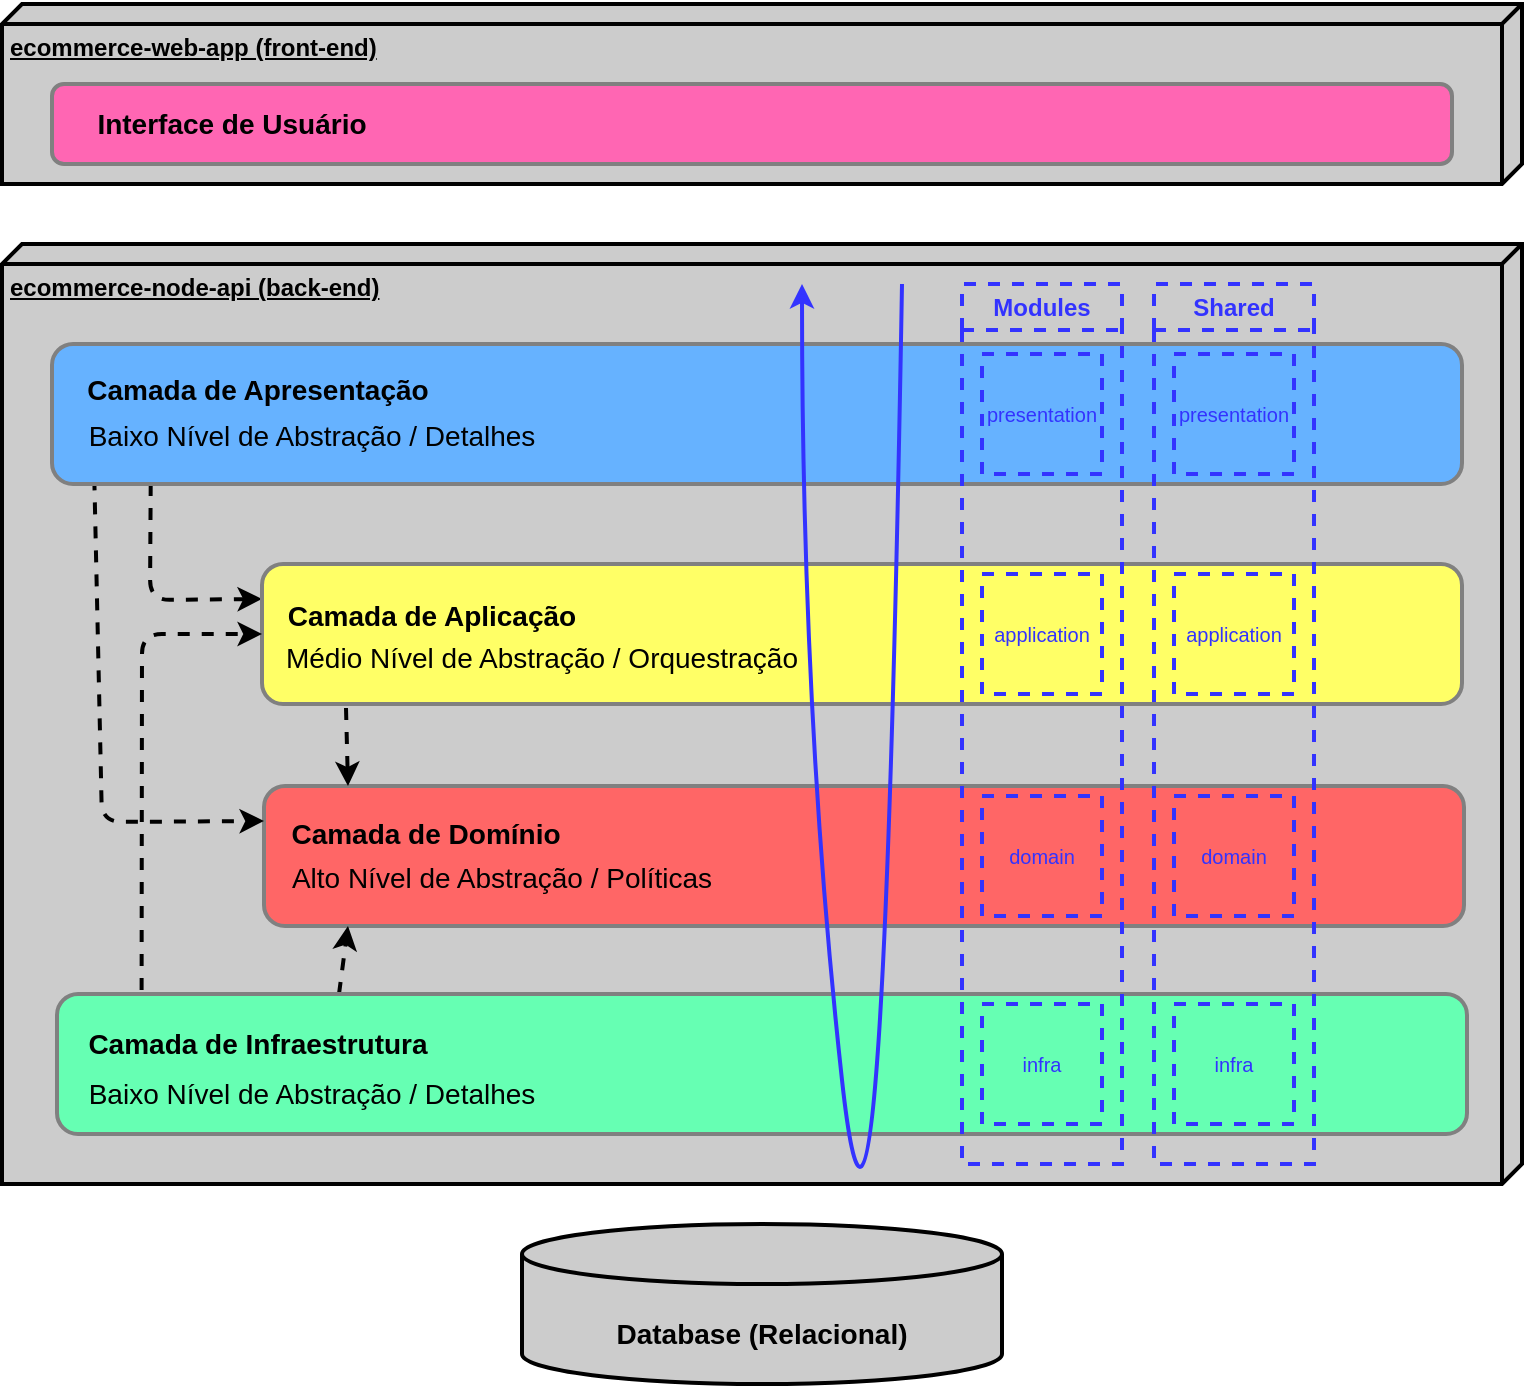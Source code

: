 <mxfile>
    <diagram id="NcIxeV4igUPX3qgqgexm" name="Arquitetura em Camadas">
        <mxGraphModel dx="659" dy="560" grid="1" gridSize="10" guides="1" tooltips="1" connect="1" arrows="1" fold="1" page="1" pageScale="1" pageWidth="850" pageHeight="1100" math="0" shadow="0">
            <root>
                <mxCell id="0"/>
                <mxCell id="1" parent="0"/>
                <mxCell id="2" value="&lt;b&gt;ecommerce-node-api (back-end)&lt;/b&gt;" style="verticalAlign=top;align=left;spacingTop=8;spacingLeft=2;spacingRight=12;shape=cube;size=10;direction=south;fontStyle=4;html=1;strokeWidth=2;fillColor=#CCCCCC;fontColor=#000000;" parent="1" vertex="1">
                    <mxGeometry x="50" y="140" width="760" height="470" as="geometry"/>
                </mxCell>
                <mxCell id="3" value="&lt;b&gt;ecommerce-web-app (front-end)&lt;/b&gt;" style="verticalAlign=top;align=left;spacingTop=8;spacingLeft=2;spacingRight=12;shape=cube;size=10;direction=south;fontStyle=4;html=1;strokeWidth=2;fillColor=#CCCCCC;fontColor=#000000;" parent="1" vertex="1">
                    <mxGeometry x="50" y="20" width="760" height="90" as="geometry"/>
                </mxCell>
                <mxCell id="6" value="" style="group" parent="1" vertex="1" connectable="0">
                    <mxGeometry x="310" y="630" width="240" height="80" as="geometry"/>
                </mxCell>
                <mxCell id="4" value="" style="shape=cylinder3;whiteSpace=wrap;html=1;boundedLbl=1;backgroundOutline=1;size=15;strokeWidth=2;fontColor=#000000;fillColor=#CCCCCC;" parent="6" vertex="1">
                    <mxGeometry width="240" height="80" as="geometry"/>
                </mxCell>
                <mxCell id="5" value="Database (Relacional)" style="text;html=1;strokeColor=none;fillColor=none;align=center;verticalAlign=middle;whiteSpace=wrap;rounded=0;strokeWidth=2;fontColor=#000000;fontStyle=1;fontSize=14;" parent="6" vertex="1">
                    <mxGeometry x="40" y="40" width="160" height="30" as="geometry"/>
                </mxCell>
                <mxCell id="7" value="" style="rounded=1;whiteSpace=wrap;html=1;strokeWidth=2;fontSize=14;fontColor=#000000;fillColor=#FF6666;strokeColor=#808080;points=[[0,0,0,0,0],[0,0.24,0,0,0],[0,0.5,0,0,0],[0,0.76,0,0,0],[0,1,0,0,0],[0.07,0,0,0,0],[0.07,1,0,0,0],[0.5,0,0,0,0],[0.5,1,0,0,0],[0.75,0,0,0,0],[0.75,1,0,0,0],[1,0,0,0,0],[1,0.26,0,0,0],[1,0.5,0,0,0],[1,0.76,0,0,0],[1,1,0,0,0]];" parent="1" vertex="1">
                    <mxGeometry x="181" y="411" width="600" height="70" as="geometry"/>
                </mxCell>
                <mxCell id="8" value="Camada de Domínio" style="text;html=1;strokeColor=none;fillColor=none;align=center;verticalAlign=middle;whiteSpace=wrap;rounded=0;strokeWidth=2;fontSize=14;fontColor=#000000;fontStyle=1" parent="1" vertex="1">
                    <mxGeometry x="187" y="420" width="150" height="30" as="geometry"/>
                </mxCell>
                <mxCell id="22" style="edgeStyle=none;html=1;exitX=0.07;exitY=1;exitDx=0;exitDy=0;exitPerimeter=0;entryX=0;entryY=0.25;entryDx=0;entryDy=0;fontSize=14;fontColor=#000000;dashed=1;strokeWidth=2;strokeColor=#000000;" parent="1" source="9" target="13" edge="1">
                    <mxGeometry relative="1" as="geometry">
                        <Array as="points">
                            <mxPoint x="124" y="318"/>
                        </Array>
                    </mxGeometry>
                </mxCell>
                <mxCell id="23" style="edgeStyle=none;html=1;exitX=0.03;exitY=0.96;exitDx=0;exitDy=0;exitPerimeter=0;entryX=0;entryY=0.25;entryDx=0;entryDy=0;dashed=1;strokeColor=#000000;strokeWidth=2;fontSize=14;fontColor=#000000;" parent="1" source="9" target="7" edge="1">
                    <mxGeometry relative="1" as="geometry">
                        <Array as="points">
                            <mxPoint x="100" y="429"/>
                        </Array>
                    </mxGeometry>
                </mxCell>
                <mxCell id="9" value="" style="rounded=1;whiteSpace=wrap;html=1;strokeWidth=2;fontSize=14;fontColor=#000000;fillColor=#66B2FF;strokeColor=#808080;points=[[0,0,0,0,0],[0,0.26,0,0,0],[0,0.5,0,0,0],[0,0.74,0,0,0],[0,1,0,0,0],[0.03,0.96,0,0,0],[0.07,1,0,0,0],[0.25,0,0,0,0],[0.5,0,0,0,0],[0.75,0,0,0,0],[0.75,1,0,0,0],[1,0,0,0,0],[1,0.26,0,0,0],[1,0.5,0,0,0],[1,0.76,0,0,0],[1,1,0,0,0]];" parent="1" vertex="1">
                    <mxGeometry x="75" y="190" width="705" height="70" as="geometry"/>
                </mxCell>
                <mxCell id="10" value="Camada de Apresentação" style="text;html=1;strokeColor=none;fillColor=none;align=center;verticalAlign=middle;whiteSpace=wrap;rounded=0;strokeWidth=2;fontSize=14;fontColor=#000000;fontStyle=1" parent="1" vertex="1">
                    <mxGeometry x="88" y="198" width="180" height="30" as="geometry"/>
                </mxCell>
                <mxCell id="11" value="" style="rounded=1;whiteSpace=wrap;html=1;strokeWidth=2;fontSize=14;fontColor=#000000;fillColor=#FF66B3;strokeColor=#808080;" parent="1" vertex="1">
                    <mxGeometry x="75" y="60" width="700" height="40" as="geometry"/>
                </mxCell>
                <mxCell id="12" value="Interface de Usuário" style="text;html=1;strokeColor=none;fillColor=none;align=center;verticalAlign=middle;whiteSpace=wrap;rounded=0;strokeWidth=2;fontSize=14;fontColor=#000000;fontStyle=1" parent="1" vertex="1">
                    <mxGeometry x="90" y="65" width="150" height="30" as="geometry"/>
                </mxCell>
                <mxCell id="26" style="edgeStyle=none;html=1;exitX=0.07;exitY=1;exitDx=0;exitDy=2;exitPerimeter=0;entryX=0.07;entryY=0;entryDx=0;entryDy=0;entryPerimeter=0;dashed=1;strokeColor=#000000;strokeWidth=2;fontSize=14;fontColor=#000000;" parent="1" source="13" target="7" edge="1">
                    <mxGeometry relative="1" as="geometry"/>
                </mxCell>
                <mxCell id="13" value="" style="rounded=1;whiteSpace=wrap;html=1;strokeWidth=2;fontSize=14;fontColor=#000000;fillColor=#FFFF66;strokeColor=#808080;points=[[0,0,0,0,0],[0,0.24,0,0,0],[0,0.5,0,0,0],[0,0.76,0,0,0],[0,1,0,0,0],[0.07,1,0,0,2],[0.25,0,0,0,0],[0.5,0,0,0,0],[0.5,1,0,0,0],[0.75,0,0,0,0],[0.75,1,0,0,0],[1,0,0,0,0],[1,0.26,0,0,0],[1,0.5,0,0,0],[1,0.76,0,0,0],[1,1,0,0,0]];" parent="1" vertex="1">
                    <mxGeometry x="180" y="300" width="600" height="70" as="geometry"/>
                </mxCell>
                <mxCell id="14" value="Camada de Aplicação" style="text;html=1;strokeColor=none;fillColor=none;align=center;verticalAlign=middle;whiteSpace=wrap;rounded=0;strokeWidth=2;fontSize=14;fontColor=#000000;fontStyle=1" parent="1" vertex="1">
                    <mxGeometry x="190" y="311" width="150" height="30" as="geometry"/>
                </mxCell>
                <mxCell id="28" style="edgeStyle=none;html=1;exitX=0.06;exitY=0;exitDx=0;exitDy=-2;exitPerimeter=0;entryX=0;entryY=0.5;entryDx=0;entryDy=0;entryPerimeter=0;dashed=1;strokeColor=#000000;strokeWidth=2;fontSize=14;fontColor=#000000;" parent="1" source="15" target="13" edge="1">
                    <mxGeometry relative="1" as="geometry">
                        <Array as="points">
                            <mxPoint x="120" y="335"/>
                        </Array>
                    </mxGeometry>
                </mxCell>
                <mxCell id="30" style="edgeStyle=none;html=1;exitX=0.2;exitY=0;exitDx=0;exitDy=0;exitPerimeter=0;entryX=0.07;entryY=1;entryDx=0;entryDy=0;entryPerimeter=0;dashed=1;strokeColor=#000000;strokeWidth=2;fontSize=14;fontColor=#000000;" parent="1" source="15" target="7" edge="1">
                    <mxGeometry relative="1" as="geometry"/>
                </mxCell>
                <mxCell id="15" value="" style="rounded=1;whiteSpace=wrap;html=1;strokeWidth=2;fontSize=14;fontColor=#000000;fillColor=#66FFB3;strokeColor=#808080;points=[[0,0,0,0,0],[0,0.26,0,0,0],[0,0.5,0,0,0],[0,0.74,0,0,0],[0,1,0,0,0],[0.06,0,0,0,-2],[0.2,0,0,0,0],[0.25,1,0,0,0],[0.5,1,0,0,0],[0.75,0,0,0,0],[0.75,1,0,0,0],[1,0,0,0,0],[1,0.26,0,0,0],[1,0.5,0,0,0],[1,0.76,0,0,0],[1,1,0,0,0]];" parent="1" vertex="1">
                    <mxGeometry x="77.5" y="515" width="705" height="70" as="geometry"/>
                </mxCell>
                <mxCell id="16" value="Camada de Infraestrutura" style="text;html=1;strokeColor=none;fillColor=none;align=center;verticalAlign=middle;whiteSpace=wrap;rounded=0;strokeWidth=2;fontSize=14;fontColor=#000000;fontStyle=1" parent="1" vertex="1">
                    <mxGeometry x="88" y="525" width="180" height="30" as="geometry"/>
                </mxCell>
                <mxCell id="19" value="Alto Nível de Abstração / Políticas" style="text;html=1;strokeColor=none;fillColor=none;align=center;verticalAlign=middle;whiteSpace=wrap;rounded=0;strokeWidth=2;fontSize=14;fontColor=#000000;" parent="1" vertex="1">
                    <mxGeometry x="190" y="442" width="220" height="30" as="geometry"/>
                </mxCell>
                <mxCell id="21" value="Baixo Nível de Abstração / Detalhes" style="text;html=1;strokeColor=none;fillColor=none;align=center;verticalAlign=middle;whiteSpace=wrap;rounded=0;strokeWidth=2;fontSize=14;fontColor=#000000;" parent="1" vertex="1">
                    <mxGeometry x="90" y="221" width="230" height="30" as="geometry"/>
                </mxCell>
                <mxCell id="31" value="" style="curved=1;endArrow=classic;html=1;strokeColor=#3333FF;strokeWidth=2;fontSize=14;fontColor=#000000;" parent="1" edge="1">
                    <mxGeometry width="50" height="50" relative="1" as="geometry">
                        <mxPoint x="500" y="160" as="sourcePoint"/>
                        <mxPoint x="450" y="160" as="targetPoint"/>
                        <Array as="points">
                            <mxPoint x="490" y="740"/>
                            <mxPoint x="450" y="376"/>
                        </Array>
                    </mxGeometry>
                </mxCell>
                <mxCell id="32" value="Baixo Nível de Abstração / Detalhes" style="text;html=1;strokeColor=none;fillColor=none;align=center;verticalAlign=middle;whiteSpace=wrap;rounded=0;strokeWidth=2;fontSize=14;fontColor=#000000;" parent="1" vertex="1">
                    <mxGeometry x="90" y="550" width="230" height="30" as="geometry"/>
                </mxCell>
                <mxCell id="33" value="Médio Nível de Abstração / Orquestração" style="text;html=1;strokeColor=none;fillColor=none;align=center;verticalAlign=middle;whiteSpace=wrap;rounded=0;strokeWidth=2;fontSize=14;fontColor=#000000;" parent="1" vertex="1">
                    <mxGeometry x="190" y="332" width="260" height="30" as="geometry"/>
                </mxCell>
                <mxCell id="guDPKDq7bOMzdL0Ybcs5-33" value="Modules" style="swimlane;whiteSpace=wrap;html=1;startSize=23;fillColor=none;fontColor=#3333FF;strokeColor=#3333FF;dashed=1;strokeWidth=2;" vertex="1" parent="1">
                    <mxGeometry x="530" y="160" width="80" height="440" as="geometry"/>
                </mxCell>
                <mxCell id="LAouTMU4cavL148Itxt8-33" value="domain" style="rounded=0;whiteSpace=wrap;html=1;dashed=1;strokeColor=#3333FF;strokeWidth=2;fontColor=#3333FF;fillColor=none;fontSize=10;" vertex="1" parent="guDPKDq7bOMzdL0Ybcs5-33">
                    <mxGeometry x="10" y="256" width="60" height="60" as="geometry"/>
                </mxCell>
                <mxCell id="LAouTMU4cavL148Itxt8-34" value="application" style="rounded=0;whiteSpace=wrap;html=1;dashed=1;strokeColor=#3333FF;strokeWidth=2;fontColor=#3333FF;fillColor=none;fontSize=10;" vertex="1" parent="guDPKDq7bOMzdL0Ybcs5-33">
                    <mxGeometry x="10" y="145" width="60" height="60" as="geometry"/>
                </mxCell>
                <mxCell id="LAouTMU4cavL148Itxt8-35" value="presentation" style="rounded=0;whiteSpace=wrap;html=1;dashed=1;strokeColor=#3333FF;strokeWidth=2;fontColor=#3333FF;fillColor=none;fontSize=10;" vertex="1" parent="guDPKDq7bOMzdL0Ybcs5-33">
                    <mxGeometry x="10" y="35" width="60" height="60" as="geometry"/>
                </mxCell>
                <mxCell id="LAouTMU4cavL148Itxt8-36" value="infra" style="rounded=0;whiteSpace=wrap;html=1;dashed=1;strokeColor=#3333FF;strokeWidth=2;fontColor=#3333FF;fillColor=none;fontSize=10;" vertex="1" parent="guDPKDq7bOMzdL0Ybcs5-33">
                    <mxGeometry x="10" y="360" width="60" height="60" as="geometry"/>
                </mxCell>
                <mxCell id="LAouTMU4cavL148Itxt8-37" value="Shared" style="swimlane;whiteSpace=wrap;html=1;startSize=23;fillColor=none;fontColor=#3333FF;strokeColor=#3333FF;dashed=1;strokeWidth=2;" vertex="1" parent="1">
                    <mxGeometry x="626" y="160" width="80" height="440" as="geometry"/>
                </mxCell>
                <mxCell id="LAouTMU4cavL148Itxt8-38" value="domain" style="rounded=0;whiteSpace=wrap;html=1;dashed=1;strokeColor=#3333FF;strokeWidth=2;fontColor=#3333FF;fillColor=none;fontSize=10;" vertex="1" parent="LAouTMU4cavL148Itxt8-37">
                    <mxGeometry x="10" y="256" width="60" height="60" as="geometry"/>
                </mxCell>
                <mxCell id="LAouTMU4cavL148Itxt8-39" value="application" style="rounded=0;whiteSpace=wrap;html=1;dashed=1;strokeColor=#3333FF;strokeWidth=2;fontColor=#3333FF;fillColor=none;fontSize=10;" vertex="1" parent="LAouTMU4cavL148Itxt8-37">
                    <mxGeometry x="10" y="145" width="60" height="60" as="geometry"/>
                </mxCell>
                <mxCell id="LAouTMU4cavL148Itxt8-40" value="presentation" style="rounded=0;whiteSpace=wrap;html=1;dashed=1;strokeColor=#3333FF;strokeWidth=2;fontColor=#3333FF;fillColor=none;fontSize=10;" vertex="1" parent="LAouTMU4cavL148Itxt8-37">
                    <mxGeometry x="10" y="35" width="60" height="60" as="geometry"/>
                </mxCell>
                <mxCell id="LAouTMU4cavL148Itxt8-41" value="infra" style="rounded=0;whiteSpace=wrap;html=1;dashed=1;strokeColor=#3333FF;strokeWidth=2;fontColor=#3333FF;fillColor=none;fontSize=10;" vertex="1" parent="LAouTMU4cavL148Itxt8-37">
                    <mxGeometry x="10" y="360" width="60" height="60" as="geometry"/>
                </mxCell>
            </root>
        </mxGraphModel>
    </diagram>
    <diagram name="Arquitetura Hexagonal" id="5hUa_UCPRQJtNCDU53TI">
        <mxGraphModel dx="700" dy="595" grid="1" gridSize="10" guides="1" tooltips="1" connect="1" arrows="1" fold="1" page="1" pageScale="1" pageWidth="850" pageHeight="1100" math="0" shadow="0">
            <root>
                <mxCell id="a5ceSEgB5ru1mALh6doU-0"/>
                <mxCell id="a5ceSEgB5ru1mALh6doU-1" parent="a5ceSEgB5ru1mALh6doU-0"/>
                <mxCell id="a5ceSEgB5ru1mALh6doU-2" value="&lt;b&gt;ecommerce-node-api (back-end)&lt;/b&gt;" style="verticalAlign=top;align=left;spacingTop=8;spacingLeft=2;spacingRight=12;shape=cube;size=10;direction=south;fontStyle=4;html=1;strokeWidth=2;fillColor=#CCCCCC;fontColor=#000000;" parent="a5ceSEgB5ru1mALh6doU-1" vertex="1">
                    <mxGeometry x="50" y="140" width="760" height="540" as="geometry"/>
                </mxCell>
                <mxCell id="a5ceSEgB5ru1mALh6doU-3" value="&lt;b&gt;ecommerce-web-app (front-end)&lt;/b&gt;" style="verticalAlign=top;align=left;spacingTop=8;spacingLeft=2;spacingRight=12;shape=cube;size=10;direction=south;fontStyle=4;html=1;strokeWidth=2;fillColor=#CCCCCC;fontColor=#000000;" parent="a5ceSEgB5ru1mALh6doU-1" vertex="1">
                    <mxGeometry x="50" y="20" width="760" height="90" as="geometry"/>
                </mxCell>
                <mxCell id="a5ceSEgB5ru1mALh6doU-4" value="" style="group" parent="a5ceSEgB5ru1mALh6doU-1" vertex="1" connectable="0">
                    <mxGeometry x="305" y="690" width="240" height="80" as="geometry"/>
                </mxCell>
                <mxCell id="a5ceSEgB5ru1mALh6doU-5" value="" style="shape=cylinder3;whiteSpace=wrap;html=1;boundedLbl=1;backgroundOutline=1;size=15;strokeWidth=2;fontColor=#000000;fillColor=#CCCCCC;" parent="a5ceSEgB5ru1mALh6doU-4" vertex="1">
                    <mxGeometry width="240" height="80" as="geometry"/>
                </mxCell>
                <mxCell id="a5ceSEgB5ru1mALh6doU-6" value="Database (Relacional)" style="text;html=1;strokeColor=none;fillColor=none;align=center;verticalAlign=middle;whiteSpace=wrap;rounded=0;strokeWidth=2;fontColor=#000000;fontStyle=1;fontSize=14;" parent="a5ceSEgB5ru1mALh6doU-4" vertex="1">
                    <mxGeometry x="40" y="40" width="160" height="30" as="geometry"/>
                </mxCell>
                <mxCell id="a5ceSEgB5ru1mALh6doU-13" value="" style="rounded=1;whiteSpace=wrap;html=1;strokeWidth=2;fontSize=14;fontColor=#000000;fillColor=#FF66B3;strokeColor=#808080;" parent="a5ceSEgB5ru1mALh6doU-1" vertex="1">
                    <mxGeometry x="75" y="60" width="700" height="40" as="geometry"/>
                </mxCell>
                <mxCell id="a5ceSEgB5ru1mALh6doU-14" value="Interface de Usuário" style="text;html=1;strokeColor=none;fillColor=none;align=center;verticalAlign=middle;whiteSpace=wrap;rounded=0;strokeWidth=2;fontSize=14;fontColor=#000000;fontStyle=1" parent="a5ceSEgB5ru1mALh6doU-1" vertex="1">
                    <mxGeometry x="90" y="65" width="150" height="30" as="geometry"/>
                </mxCell>
                <mxCell id="nEcgfD19k0Vzt9lSfqUB-2" value="" style="shape=hexagon;perimeter=hexagonPerimeter2;whiteSpace=wrap;html=1;fixedSize=1;rounded=1;strokeColor=#000000;strokeWidth=2;fontSize=12;fillColor=#66B2FF;size=117.5;gradientColor=#66FFB3;gradientDirection=south;" parent="a5ceSEgB5ru1mALh6doU-1" vertex="1">
                    <mxGeometry x="82.5" y="180" width="695" height="480" as="geometry"/>
                </mxCell>
                <mxCell id="VoVbzXWqvfWPl7-xPM-X-1" style="edgeStyle=none;html=1;exitX=0.5;exitY=1;exitDx=0;exitDy=0;entryX=0.5;entryY=1;entryDx=0;entryDy=0;dashed=1;strokeColor=#000000;strokeWidth=2;fontSize=12;startArrow=none;startFill=0;endArrow=classic;endFill=1;" parent="a5ceSEgB5ru1mALh6doU-1" source="nEcgfD19k0Vzt9lSfqUB-0" target="BlIURfscVi9vo4NpXkq7-0" edge="1">
                    <mxGeometry relative="1" as="geometry"/>
                </mxCell>
                <mxCell id="nEcgfD19k0Vzt9lSfqUB-0" value="" style="shape=hexagon;perimeter=hexagonPerimeter2;whiteSpace=wrap;html=1;fixedSize=1;rounded=1;strokeColor=#000000;strokeWidth=2;fontSize=12;fillColor=#FFFF66;size=85;dashed=1;" parent="a5ceSEgB5ru1mALh6doU-1" vertex="1">
                    <mxGeometry x="180" y="240" width="500" height="360" as="geometry"/>
                </mxCell>
                <mxCell id="BlIURfscVi9vo4NpXkq7-0" value="" style="shape=hexagon;perimeter=hexagonPerimeter2;whiteSpace=wrap;html=1;fixedSize=1;size=50.0;rounded=1;fillColor=#FF6666;strokeWidth=2;strokeColor=#000000;" parent="a5ceSEgB5ru1mALh6doU-1" vertex="1">
                    <mxGeometry x="285" y="321" width="290" height="198" as="geometry"/>
                </mxCell>
                <mxCell id="a5ceSEgB5ru1mALh6doU-8" value="&lt;font style=&quot;font-size: 12px;&quot;&gt;Camada de Domínio&lt;/font&gt;" style="text;html=1;strokeColor=none;fillColor=none;align=center;verticalAlign=middle;whiteSpace=wrap;rounded=0;strokeWidth=2;fontSize=14;fontColor=#000000;fontStyle=1" parent="a5ceSEgB5ru1mALh6doU-1" vertex="1">
                    <mxGeometry x="293" y="390" width="150" height="30" as="geometry"/>
                </mxCell>
                <mxCell id="a5ceSEgB5ru1mALh6doU-22" value="Alto Nível de Abstração&lt;br&gt;&amp;nbsp;/ Políticas" style="text;html=1;strokeColor=none;fillColor=none;align=center;verticalAlign=middle;whiteSpace=wrap;rounded=0;strokeWidth=2;fontSize=12;fontColor=#000000;" parent="a5ceSEgB5ru1mALh6doU-1" vertex="1">
                    <mxGeometry x="300" y="415" width="138" height="30" as="geometry"/>
                </mxCell>
                <mxCell id="a5ceSEgB5ru1mALh6doU-17" value="Camada de Aplicação" style="text;html=1;strokeColor=none;fillColor=none;align=center;verticalAlign=middle;whiteSpace=wrap;rounded=0;strokeWidth=2;fontSize=12;fontColor=#000000;fontStyle=1" parent="a5ceSEgB5ru1mALh6doU-1" vertex="1">
                    <mxGeometry x="264" y="245" width="135" height="30" as="geometry"/>
                </mxCell>
                <mxCell id="a5ceSEgB5ru1mALh6doU-26" value="&lt;font style=&quot;font-size: 12px;&quot;&gt;Médio Nível de Abstração &lt;br&gt;Orquestração&lt;/font&gt;" style="text;html=1;strokeColor=none;fillColor=none;align=center;verticalAlign=middle;whiteSpace=wrap;rounded=0;strokeWidth=2;fontSize=14;fontColor=#000000;" parent="a5ceSEgB5ru1mALh6doU-1" vertex="1">
                    <mxGeometry x="244" y="274" width="170" height="30" as="geometry"/>
                </mxCell>
                <mxCell id="a5ceSEgB5ru1mALh6doU-21" value="Camada de Infraestrutura" style="text;html=1;strokeColor=none;fillColor=none;align=center;verticalAlign=middle;whiteSpace=wrap;rounded=0;strokeWidth=2;fontSize=12;fontColor=#000000;fontStyle=1" parent="a5ceSEgB5ru1mALh6doU-1" vertex="1">
                    <mxGeometry x="193" y="605" width="157" height="30" as="geometry"/>
                </mxCell>
                <mxCell id="a5ceSEgB5ru1mALh6doU-25" value="Baixo Nível de Abstração / Detalhes" style="text;html=1;strokeColor=none;fillColor=none;align=center;verticalAlign=middle;whiteSpace=wrap;rounded=0;strokeWidth=2;fontSize=12;fontColor=#000000;" parent="a5ceSEgB5ru1mALh6doU-1" vertex="1">
                    <mxGeometry x="198" y="628" width="195" height="30" as="geometry"/>
                </mxCell>
                <mxCell id="a5ceSEgB5ru1mALh6doU-12" value="Camada de Apresentação" style="text;html=1;strokeColor=none;fillColor=none;align=center;verticalAlign=middle;whiteSpace=wrap;rounded=0;strokeWidth=2;fontSize=12;fontColor=#000000;fontStyle=1" parent="a5ceSEgB5ru1mALh6doU-1" vertex="1">
                    <mxGeometry x="199" y="181" width="157" height="30" as="geometry"/>
                </mxCell>
                <mxCell id="a5ceSEgB5ru1mALh6doU-23" value="Baixo Nível de Abstração / Detalhes" style="text;html=1;strokeColor=none;fillColor=none;align=center;verticalAlign=middle;whiteSpace=wrap;rounded=0;strokeWidth=2;fontSize=12;fontColor=#000000;" parent="a5ceSEgB5ru1mALh6doU-1" vertex="1">
                    <mxGeometry x="201" y="204" width="195" height="30" as="geometry"/>
                </mxCell>
                <mxCell id="mzOYnbpUx_bTrC2Qeutc-0" style="edgeStyle=none;html=1;exitX=0;exitY=0.5;exitDx=0;exitDy=0;entryX=0;entryY=0.5;entryDx=0;entryDy=0;fontSize=12;endArrow=none;endFill=0;strokeColor=#000000;" parent="a5ceSEgB5ru1mALh6doU-1" source="nEcgfD19k0Vzt9lSfqUB-2" target="nEcgfD19k0Vzt9lSfqUB-0" edge="1">
                    <mxGeometry relative="1" as="geometry"/>
                </mxCell>
                <mxCell id="fo-dEdsPc-0iivknXwb3-0" style="edgeStyle=none;html=1;exitX=1;exitY=0.5;exitDx=0;exitDy=0;strokeColor=#000000;fontSize=12;endArrow=none;endFill=0;" parent="a5ceSEgB5ru1mALh6doU-1" source="nEcgfD19k0Vzt9lSfqUB-2" target="nEcgfD19k0Vzt9lSfqUB-0" edge="1">
                    <mxGeometry relative="1" as="geometry"/>
                </mxCell>
                <mxCell id="fo-dEdsPc-0iivknXwb3-1" value="&lt;font style=&quot;font-size: 12px;&quot;&gt;Casos de Uso&lt;/font&gt;" style="text;html=1;strokeColor=none;fillColor=none;align=center;verticalAlign=middle;whiteSpace=wrap;rounded=0;strokeWidth=2;fontSize=14;fontColor=#000000;fontStyle=5" parent="a5ceSEgB5ru1mALh6doU-1" vertex="1">
                    <mxGeometry x="230" y="321" width="83" height="30" as="geometry"/>
                </mxCell>
                <mxCell id="2B5IFzVCbk_TZSwx4qiM-0" style="edgeStyle=none;html=1;exitX=0.5;exitY=0;exitDx=0;exitDy=0;entryX=0.5;entryY=0;entryDx=0;entryDy=0;strokeColor=#000000;fontSize=12;endArrow=classic;endFill=1;strokeWidth=2;dashed=1;startArrow=none;startFill=0;" parent="a5ceSEgB5ru1mALh6doU-1" source="nEcgfD19k0Vzt9lSfqUB-2" target="nEcgfD19k0Vzt9lSfqUB-0" edge="1">
                    <mxGeometry relative="1" as="geometry"/>
                </mxCell>
                <mxCell id="2B5IFzVCbk_TZSwx4qiM-1" style="edgeStyle=none;html=1;exitX=0.5;exitY=0;exitDx=0;exitDy=0;entryX=0.5;entryY=0;entryDx=0;entryDy=0;dashed=1;strokeColor=#000000;strokeWidth=2;fontSize=12;startArrow=none;startFill=0;endArrow=classic;endFill=1;" parent="a5ceSEgB5ru1mALh6doU-1" source="nEcgfD19k0Vzt9lSfqUB-0" target="BlIURfscVi9vo4NpXkq7-0" edge="1">
                    <mxGeometry relative="1" as="geometry"/>
                </mxCell>
                <mxCell id="a5ceSEgB5ru1mALh6doU-24" value="" style="curved=1;endArrow=classic;html=1;strokeColor=#3333FF;strokeWidth=2;fontSize=14;fontColor=#000000;" parent="a5ceSEgB5ru1mALh6doU-1" edge="1">
                    <mxGeometry width="50" height="50" relative="1" as="geometry">
                        <mxPoint x="559" y="160" as="sourcePoint"/>
                        <mxPoint x="509" y="160" as="targetPoint"/>
                        <Array as="points">
                            <mxPoint x="559" y="850"/>
                            <mxPoint x="509" y="376"/>
                        </Array>
                    </mxGeometry>
                </mxCell>
                <mxCell id="VoVbzXWqvfWPl7-xPM-X-0" style="edgeStyle=none;html=1;exitX=0.5;exitY=1;exitDx=0;exitDy=0;dashed=1;strokeColor=#000000;strokeWidth=2;fontSize=12;startArrow=none;startFill=0;endArrow=classic;endFill=1;" parent="a5ceSEgB5ru1mALh6doU-1" source="nEcgfD19k0Vzt9lSfqUB-2" target="nEcgfD19k0Vzt9lSfqUB-0" edge="1">
                    <mxGeometry relative="1" as="geometry"/>
                </mxCell>
                <mxCell id="VoVbzXWqvfWPl7-xPM-X-2" style="edgeStyle=none;html=1;exitX=0.5;exitY=1;exitDx=0;exitDy=0;dashed=1;strokeColor=#000000;strokeWidth=2;fontSize=12;startArrow=none;startFill=0;endArrow=classic;endFill=1;" parent="a5ceSEgB5ru1mALh6doU-1" source="nEcgfD19k0Vzt9lSfqUB-0" target="BlIURfscVi9vo4NpXkq7-0" edge="1">
                    <mxGeometry relative="1" as="geometry"/>
                </mxCell>
                <mxCell id="b1qgWV-y8Ma1u2akuymu-0" value="" style="rounded=1;whiteSpace=wrap;html=1;strokeWidth=2;fontSize=14;fontColor=#000000;fillColor=#FF6666;strokeColor=#808080;points=[[0,0,0,0,0],[0,0.24,0,0,0],[0,0.5,0,0,0],[0,0.76,0,0,0],[0,1,0,0,0],[0.07,0,0,0,0],[0.07,1,0,0,0],[0.5,0,0,0,0],[0.5,1,0,0,0],[0.75,0,0,0,0],[0.75,1,0,0,0],[1,0,0,0,0],[1,0.26,0,0,0],[1,0.5,0,0,0],[1,0.76,0,0,0],[1,1,0,0,0]];" parent="a5ceSEgB5ru1mALh6doU-1" vertex="1">
                    <mxGeometry x="275" y="840" width="320" height="70" as="geometry"/>
                </mxCell>
                <mxCell id="b1qgWV-y8Ma1u2akuymu-1" value="Camada de Domínio" style="text;html=1;strokeColor=none;fillColor=none;align=center;verticalAlign=middle;whiteSpace=wrap;rounded=0;strokeWidth=2;fontSize=14;fontColor=#000000;fontStyle=1" parent="a5ceSEgB5ru1mALh6doU-1" vertex="1">
                    <mxGeometry x="281" y="849" width="150" height="30" as="geometry"/>
                </mxCell>
                <mxCell id="b1qgWV-y8Ma1u2akuymu-2" value="Alto Nível de Abstração / Políticas" style="text;html=1;strokeColor=none;fillColor=none;align=center;verticalAlign=middle;whiteSpace=wrap;rounded=0;strokeWidth=2;fontSize=14;fontColor=#000000;" parent="a5ceSEgB5ru1mALh6doU-1" vertex="1">
                    <mxGeometry x="284" y="871" width="220" height="30" as="geometry"/>
                </mxCell>
                <mxCell id="nyb7NT9nLW7lzBMd1AiT-0" value="" style="rounded=1;whiteSpace=wrap;html=1;strokeWidth=2;fontSize=14;fontColor=#000000;fillColor=#FFFF66;strokeColor=#808080;points=[[0,0,0,0,0],[0,0.24,0,0,0],[0,0.5,0,0,0],[0,0.76,0,0,0],[0,1,0,0,0],[0.07,1,0,0,2],[0.25,0,0,0,0],[0.5,0,0,0,0],[0.5,1,0,0,0],[0.75,0,0,0,0],[0.75,1,0,0,0],[1,0,0,0,0],[1,0.26,0,0,0],[1,0.5,0,0,0],[1,0.76,0,0,0],[1,1,0,0,0]];" parent="a5ceSEgB5ru1mALh6doU-1" vertex="1">
                    <mxGeometry x="195" y="910" width="480" height="70" as="geometry"/>
                </mxCell>
                <mxCell id="nyb7NT9nLW7lzBMd1AiT-1" value="Camada de Aplicação" style="text;html=1;strokeColor=none;fillColor=none;align=center;verticalAlign=middle;whiteSpace=wrap;rounded=0;strokeWidth=2;fontSize=14;fontColor=#000000;fontStyle=1" parent="a5ceSEgB5ru1mALh6doU-1" vertex="1">
                    <mxGeometry x="205" y="921" width="150" height="30" as="geometry"/>
                </mxCell>
                <mxCell id="nyb7NT9nLW7lzBMd1AiT-2" value="Médio Nível de Abstração / Orquestração" style="text;html=1;strokeColor=none;fillColor=none;align=center;verticalAlign=middle;whiteSpace=wrap;rounded=0;strokeWidth=2;fontSize=14;fontColor=#000000;" parent="a5ceSEgB5ru1mALh6doU-1" vertex="1">
                    <mxGeometry x="205" y="942" width="260" height="30" as="geometry"/>
                </mxCell>
                <mxCell id="2T_e17wknQFwUHc9we9k-0" value="" style="rounded=1;whiteSpace=wrap;html=1;strokeWidth=2;fontSize=14;fontColor=#000000;fillColor=#66B2FF;strokeColor=#808080;points=[[0,0,0,0,0],[0,0.26,0,0,0],[0,0.5,0,0,0],[0,0.74,0,0,0],[0,1,0,0,0],[0.03,0.96,0,0,0],[0.07,1,0,0,0],[0.25,0,0,0,0],[0.5,0,0,0,0],[0.75,0,0,0,0],[0.75,1,0,0,0],[1,0,0,0,0],[1,0.26,0,0,0],[1,0.5,0,0,0],[1,0.76,0,0,0],[1,1,0,0,0]];" parent="a5ceSEgB5ru1mALh6doU-1" vertex="1">
                    <mxGeometry x="85" y="980" width="360" height="70" as="geometry"/>
                </mxCell>
                <mxCell id="2T_e17wknQFwUHc9we9k-1" value="Camada de Apresentação" style="text;html=1;strokeColor=none;fillColor=none;align=center;verticalAlign=middle;whiteSpace=wrap;rounded=0;strokeWidth=2;fontSize=14;fontColor=#000000;fontStyle=1" parent="a5ceSEgB5ru1mALh6doU-1" vertex="1">
                    <mxGeometry x="99" y="988" width="180" height="30" as="geometry"/>
                </mxCell>
                <mxCell id="2T_e17wknQFwUHc9we9k-2" value="Baixo Nível de Abstração / Detalhes" style="text;html=1;strokeColor=none;fillColor=none;align=center;verticalAlign=middle;whiteSpace=wrap;rounded=0;strokeWidth=2;fontSize=14;fontColor=#000000;" parent="a5ceSEgB5ru1mALh6doU-1" vertex="1">
                    <mxGeometry x="101" y="1011" width="230" height="30" as="geometry"/>
                </mxCell>
                <mxCell id="8Rp_jihqbUyUrPVsjW61-0" value="" style="rounded=1;whiteSpace=wrap;html=1;strokeWidth=2;fontSize=14;fontColor=#000000;fillColor=#66FFB3;strokeColor=#808080;points=[[0,0,0,0,0],[0,0.26,0,0,0],[0,0.5,0,0,0],[0,0.74,0,0,0],[0,1,0,0,0],[0.06,0,0,0,-2],[0.2,0,0,0,0],[0.25,1,0,0,0],[0.5,1,0,0,0],[0.75,0,0,0,0],[0.75,1,0,0,0],[1,0,0,0,0],[1,0.26,0,0,0],[1,0.5,0,0,0],[1,0.76,0,0,0],[1,1,0,0,0]];" parent="a5ceSEgB5ru1mALh6doU-1" vertex="1">
                    <mxGeometry x="445" y="980" width="330" height="70" as="geometry"/>
                </mxCell>
                <mxCell id="8Rp_jihqbUyUrPVsjW61-1" value="Camada de Infraestrutura" style="text;html=1;strokeColor=none;fillColor=none;align=center;verticalAlign=middle;whiteSpace=wrap;rounded=0;strokeWidth=2;fontSize=14;fontColor=#000000;fontStyle=1" parent="a5ceSEgB5ru1mALh6doU-1" vertex="1">
                    <mxGeometry x="455.5" y="990" width="180" height="30" as="geometry"/>
                </mxCell>
                <mxCell id="8Rp_jihqbUyUrPVsjW61-2" value="Baixo Nível de Abstração / Detalhes" style="text;html=1;strokeColor=none;fillColor=none;align=center;verticalAlign=middle;whiteSpace=wrap;rounded=0;strokeWidth=2;fontSize=14;fontColor=#000000;" parent="a5ceSEgB5ru1mALh6doU-1" vertex="1">
                    <mxGeometry x="457.5" y="1015" width="230" height="30" as="geometry"/>
                </mxCell>
                <mxCell id="6smPqnuQQanBbj857B2o-0" value="&lt;font style=&quot;font-size: 9px;&quot;&gt;Modules&lt;/font&gt;" style="swimlane;whiteSpace=wrap;html=1;startSize=20;fillColor=none;fontColor=#3333FF;strokeColor=#3333FF;dashed=1;strokeWidth=2;align=right;fontSize=9;" vertex="1" parent="a5ceSEgB5ru1mALh6doU-1">
                    <mxGeometry x="443" y="155" width="55" height="520" as="geometry"/>
                </mxCell>
            </root>
        </mxGraphModel>
    </diagram>
</mxfile>